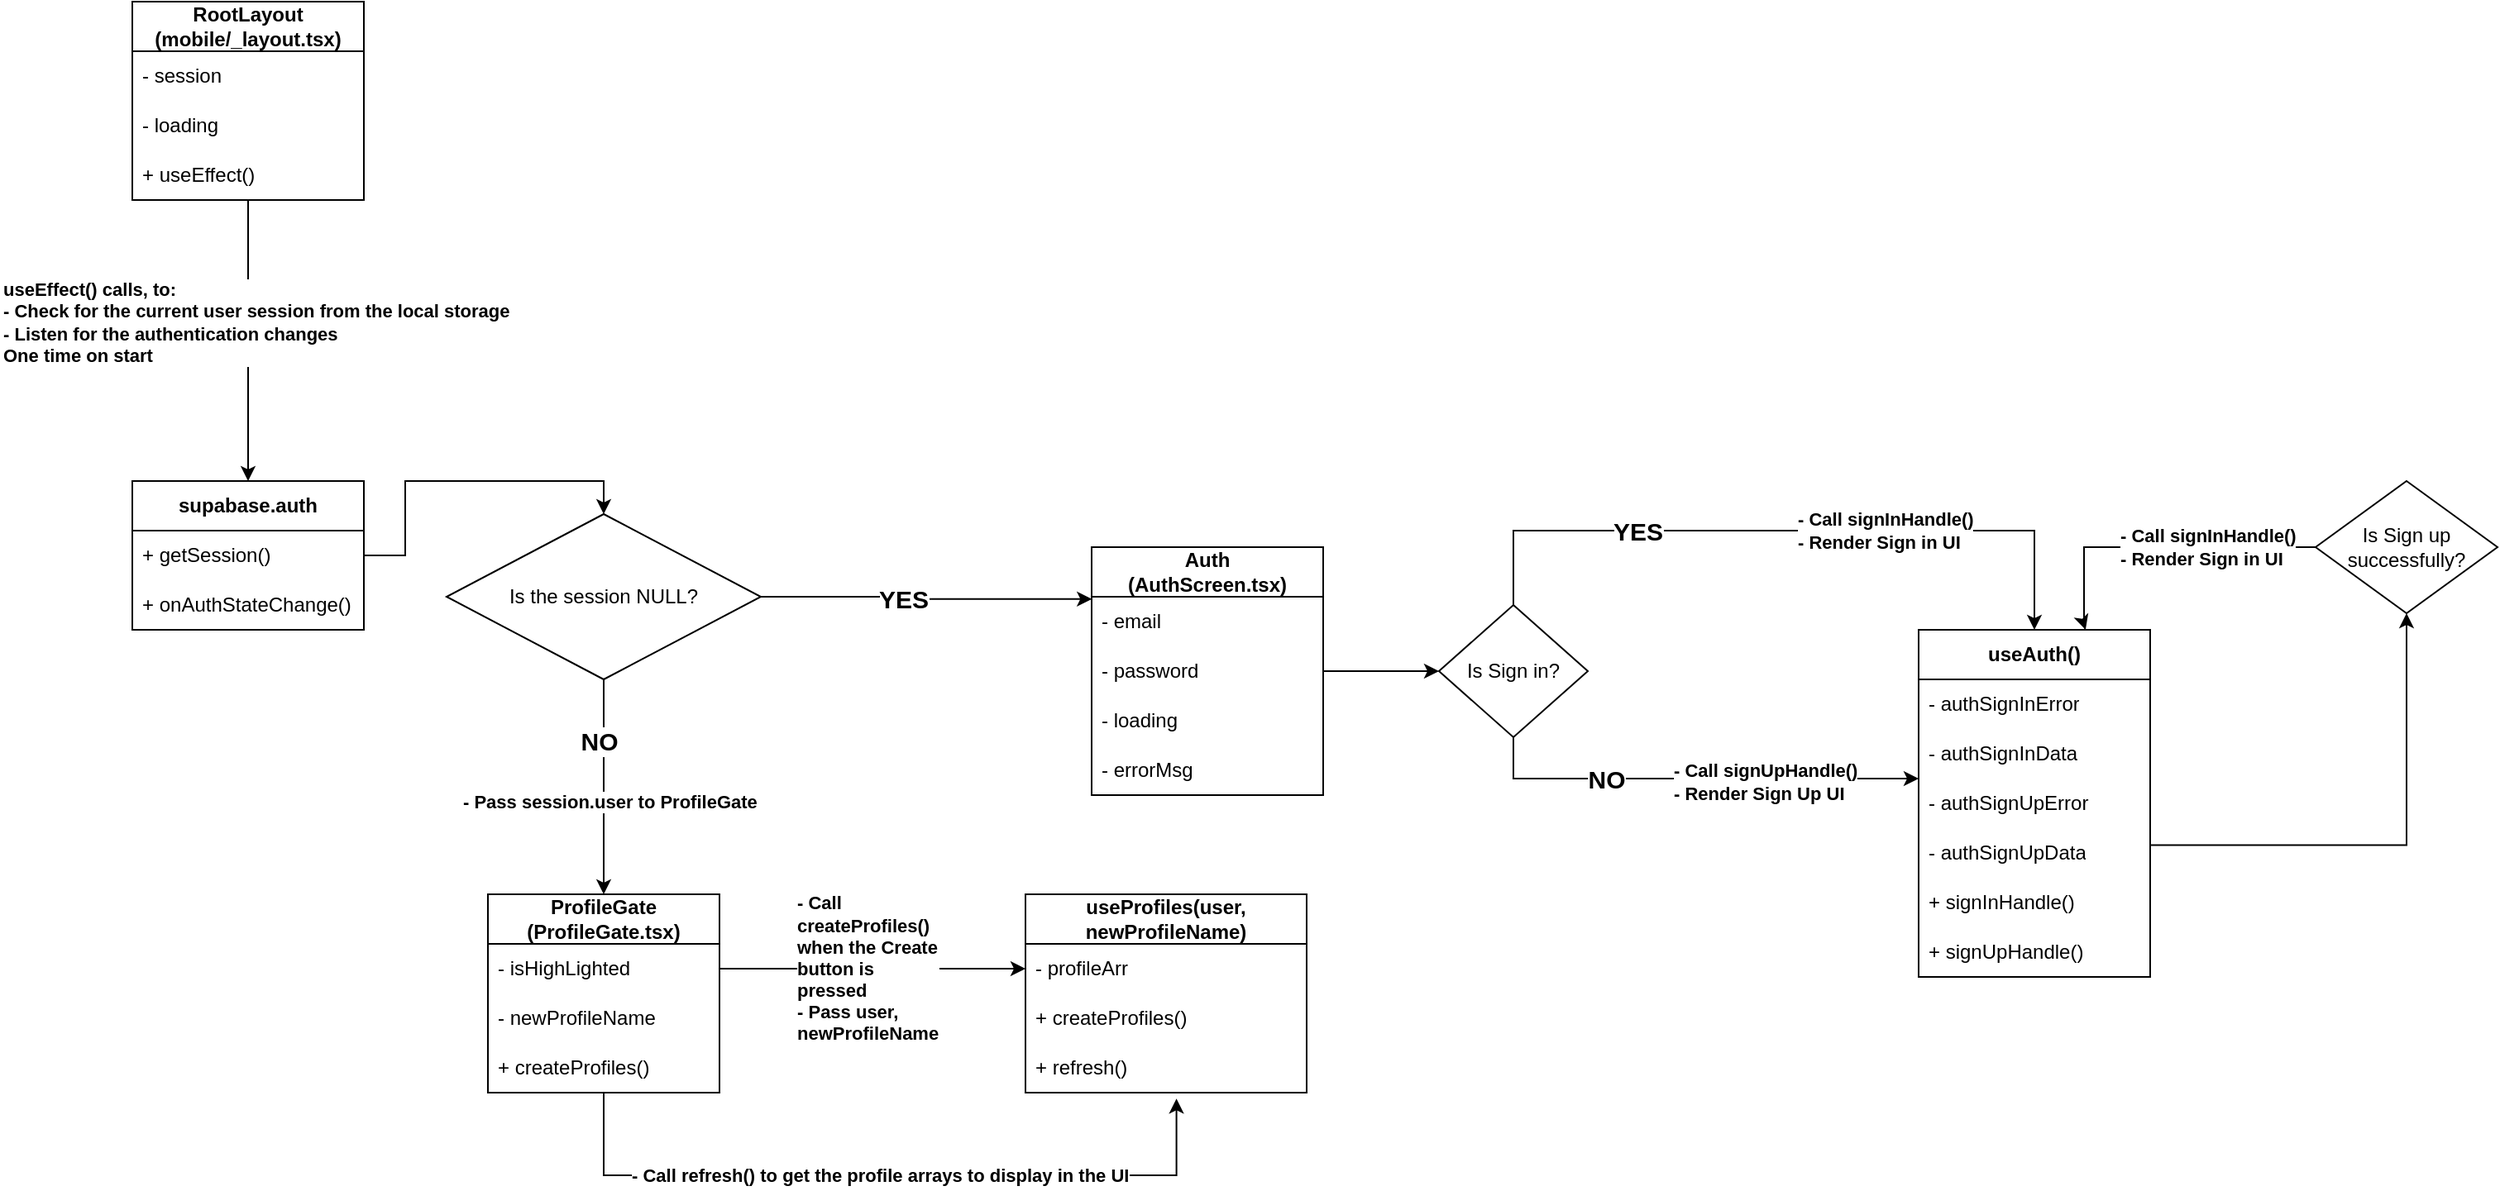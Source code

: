 <mxfile version="28.0.6" pages="2">
  <diagram name="UML Class Diagram" id="nFiH9V4HMwu1DOd0Ung1">
    <mxGraphModel dx="698" dy="756" grid="1" gridSize="10" guides="1" tooltips="1" connect="1" arrows="1" fold="1" page="1" pageScale="1" pageWidth="850" pageHeight="1100" math="0" shadow="0">
      <root>
        <mxCell id="0" />
        <mxCell id="1" parent="0" />
        <mxCell id="eudkxECieCfS1o3uUdhF-7" style="edgeStyle=orthogonalEdgeStyle;rounded=0;orthogonalLoop=1;jettySize=auto;html=1;" parent="1" source="5kL66GatBy4QELhhgdsX-1" target="eudkxECieCfS1o3uUdhF-3" edge="1">
          <mxGeometry relative="1" as="geometry" />
        </mxCell>
        <mxCell id="eudkxECieCfS1o3uUdhF-8" value="&lt;b&gt;useEffect() calls, to:&lt;/b&gt;&lt;div&gt;&lt;b&gt;- Check for the current user session from the local storage&lt;/b&gt;&lt;/div&gt;&lt;div&gt;&lt;b&gt;- Listen for the authentication changes&lt;/b&gt;&lt;/div&gt;&lt;div&gt;&lt;b&gt;One time on start&lt;/b&gt;&lt;/div&gt;" style="edgeLabel;html=1;align=left;verticalAlign=middle;resizable=0;points=[];" parent="eudkxECieCfS1o3uUdhF-7" vertex="1" connectable="0">
          <mxGeometry x="-0.126" y="-2" relative="1" as="geometry">
            <mxPoint x="-148" y="-1" as="offset" />
          </mxGeometry>
        </mxCell>
        <mxCell id="5kL66GatBy4QELhhgdsX-1" value="RootLayout&lt;div&gt;(mobile/_layout.tsx)&lt;/div&gt;" style="swimlane;fontStyle=1;childLayout=stackLayout;horizontal=1;startSize=30;horizontalStack=0;resizeParent=1;resizeParentMax=0;resizeLast=0;collapsible=1;marginBottom=0;whiteSpace=wrap;html=1;" parent="1" vertex="1">
          <mxGeometry x="270" y="160" width="140" height="120" as="geometry" />
        </mxCell>
        <mxCell id="5kL66GatBy4QELhhgdsX-2" value="- session" style="text;strokeColor=none;fillColor=none;align=left;verticalAlign=middle;spacingLeft=4;spacingRight=4;overflow=hidden;points=[[0,0.5],[1,0.5]];portConstraint=eastwest;rotatable=0;whiteSpace=wrap;html=1;" parent="5kL66GatBy4QELhhgdsX-1" vertex="1">
          <mxGeometry y="30" width="140" height="30" as="geometry" />
        </mxCell>
        <mxCell id="ZPwgUJczgAXjRSvhkvsr-1" value="- loading" style="text;strokeColor=none;fillColor=none;align=left;verticalAlign=middle;spacingLeft=4;spacingRight=4;overflow=hidden;points=[[0,0.5],[1,0.5]];portConstraint=eastwest;rotatable=0;whiteSpace=wrap;html=1;" parent="5kL66GatBy4QELhhgdsX-1" vertex="1">
          <mxGeometry y="60" width="140" height="30" as="geometry" />
        </mxCell>
        <mxCell id="eudkxECieCfS1o3uUdhF-9" value="+ useEffect()" style="text;strokeColor=none;fillColor=none;align=left;verticalAlign=middle;spacingLeft=4;spacingRight=4;overflow=hidden;points=[[0,0.5],[1,0.5]];portConstraint=eastwest;rotatable=0;whiteSpace=wrap;html=1;" parent="5kL66GatBy4QELhhgdsX-1" vertex="1">
          <mxGeometry y="90" width="140" height="30" as="geometry" />
        </mxCell>
        <mxCell id="ZPwgUJczgAXjRSvhkvsr-6" value="Auth&lt;div&gt;(AuthScreen.tsx)&lt;/div&gt;" style="swimlane;fontStyle=1;childLayout=stackLayout;horizontal=1;startSize=30;horizontalStack=0;resizeParent=1;resizeParentMax=0;resizeLast=0;collapsible=1;marginBottom=0;whiteSpace=wrap;html=1;" parent="1" vertex="1">
          <mxGeometry x="850" y="490" width="140" height="150" as="geometry" />
        </mxCell>
        <mxCell id="ZPwgUJczgAXjRSvhkvsr-7" value="- email" style="text;strokeColor=none;fillColor=none;align=left;verticalAlign=middle;spacingLeft=4;spacingRight=4;overflow=hidden;points=[[0,0.5],[1,0.5]];portConstraint=eastwest;rotatable=0;whiteSpace=wrap;html=1;" parent="ZPwgUJczgAXjRSvhkvsr-6" vertex="1">
          <mxGeometry y="30" width="140" height="30" as="geometry" />
        </mxCell>
        <mxCell id="ZPwgUJczgAXjRSvhkvsr-8" value="- password" style="text;strokeColor=none;fillColor=none;align=left;verticalAlign=middle;spacingLeft=4;spacingRight=4;overflow=hidden;points=[[0,0.5],[1,0.5]];portConstraint=eastwest;rotatable=0;whiteSpace=wrap;html=1;" parent="ZPwgUJczgAXjRSvhkvsr-6" vertex="1">
          <mxGeometry y="60" width="140" height="30" as="geometry" />
        </mxCell>
        <mxCell id="ZPwgUJczgAXjRSvhkvsr-9" value="- loading" style="text;strokeColor=none;fillColor=none;align=left;verticalAlign=middle;spacingLeft=4;spacingRight=4;overflow=hidden;points=[[0,0.5],[1,0.5]];portConstraint=eastwest;rotatable=0;whiteSpace=wrap;html=1;" parent="ZPwgUJczgAXjRSvhkvsr-6" vertex="1">
          <mxGeometry y="90" width="140" height="30" as="geometry" />
        </mxCell>
        <mxCell id="ZPwgUJczgAXjRSvhkvsr-13" value="- errorMsg" style="text;strokeColor=none;fillColor=none;align=left;verticalAlign=middle;spacingLeft=4;spacingRight=4;overflow=hidden;points=[[0,0.5],[1,0.5]];portConstraint=eastwest;rotatable=0;whiteSpace=wrap;html=1;" parent="ZPwgUJczgAXjRSvhkvsr-6" vertex="1">
          <mxGeometry y="120" width="140" height="30" as="geometry" />
        </mxCell>
        <mxCell id="eudkxECieCfS1o3uUdhF-11" style="edgeStyle=orthogonalEdgeStyle;rounded=0;orthogonalLoop=1;jettySize=auto;html=1;entryX=0.5;entryY=0;entryDx=0;entryDy=0;" parent="1" source="eudkxECieCfS1o3uUdhF-3" target="eudkxECieCfS1o3uUdhF-10" edge="1">
          <mxGeometry relative="1" as="geometry" />
        </mxCell>
        <mxCell id="eudkxECieCfS1o3uUdhF-3" value="supabase.auth" style="swimlane;fontStyle=1;childLayout=stackLayout;horizontal=1;startSize=30;horizontalStack=0;resizeParent=1;resizeParentMax=0;resizeLast=0;collapsible=1;marginBottom=0;whiteSpace=wrap;html=1;" parent="1" vertex="1">
          <mxGeometry x="270" y="450" width="140" height="90" as="geometry" />
        </mxCell>
        <mxCell id="eudkxECieCfS1o3uUdhF-4" value="+ getSession()" style="text;strokeColor=none;fillColor=none;align=left;verticalAlign=middle;spacingLeft=4;spacingRight=4;overflow=hidden;points=[[0,0.5],[1,0.5]];portConstraint=eastwest;rotatable=0;whiteSpace=wrap;html=1;" parent="eudkxECieCfS1o3uUdhF-3" vertex="1">
          <mxGeometry y="30" width="140" height="30" as="geometry" />
        </mxCell>
        <mxCell id="eudkxECieCfS1o3uUdhF-5" value="+ onAuthStateChange()" style="text;strokeColor=none;fillColor=none;align=left;verticalAlign=middle;spacingLeft=4;spacingRight=4;overflow=hidden;points=[[0,0.5],[1,0.5]];portConstraint=eastwest;rotatable=0;whiteSpace=wrap;html=1;" parent="eudkxECieCfS1o3uUdhF-3" vertex="1">
          <mxGeometry y="60" width="140" height="30" as="geometry" />
        </mxCell>
        <mxCell id="eudkxECieCfS1o3uUdhF-14" style="edgeStyle=orthogonalEdgeStyle;rounded=0;orthogonalLoop=1;jettySize=auto;html=1;entryX=0.5;entryY=0;entryDx=0;entryDy=0;" parent="1" source="eudkxECieCfS1o3uUdhF-10" target="eudkxECieCfS1o3uUdhF-45" edge="1">
          <mxGeometry relative="1" as="geometry">
            <mxPoint x="557.5" y="670" as="targetPoint" />
            <Array as="points">
              <mxPoint x="555" y="690" />
            </Array>
          </mxGeometry>
        </mxCell>
        <mxCell id="eudkxECieCfS1o3uUdhF-15" value="NO" style="edgeLabel;html=1;align=center;verticalAlign=middle;resizable=0;points=[];fontStyle=1;fontSize=15;" parent="eudkxECieCfS1o3uUdhF-14" vertex="1" connectable="0">
          <mxGeometry x="0.109" y="-5" relative="1" as="geometry">
            <mxPoint x="2" y="-35" as="offset" />
          </mxGeometry>
        </mxCell>
        <mxCell id="eudkxECieCfS1o3uUdhF-44" value="- Pass session.user to ProfileGate" style="edgeLabel;html=1;align=left;verticalAlign=middle;resizable=0;points=[];fontStyle=1" parent="eudkxECieCfS1o3uUdhF-14" vertex="1" connectable="0">
          <mxGeometry x="0.289" y="-1" relative="1" as="geometry">
            <mxPoint x="-86" y="-10" as="offset" />
          </mxGeometry>
        </mxCell>
        <mxCell id="eudkxECieCfS1o3uUdhF-10" value="Is the session NULL?" style="rhombus;whiteSpace=wrap;html=1;" parent="1" vertex="1">
          <mxGeometry x="460" y="470" width="190" height="100" as="geometry" />
        </mxCell>
        <mxCell id="eudkxECieCfS1o3uUdhF-12" style="edgeStyle=orthogonalEdgeStyle;rounded=0;orthogonalLoop=1;jettySize=auto;html=1;entryX=0.001;entryY=0.047;entryDx=0;entryDy=0;entryPerimeter=0;" parent="1" source="eudkxECieCfS1o3uUdhF-10" target="ZPwgUJczgAXjRSvhkvsr-7" edge="1">
          <mxGeometry relative="1" as="geometry">
            <Array as="points">
              <mxPoint x="750" y="520" />
              <mxPoint x="750" y="521" />
            </Array>
          </mxGeometry>
        </mxCell>
        <mxCell id="eudkxECieCfS1o3uUdhF-13" value="YES" style="edgeLabel;html=1;align=center;verticalAlign=middle;resizable=0;points=[];fontStyle=1;fontSize=15;" parent="eudkxECieCfS1o3uUdhF-12" vertex="1" connectable="0">
          <mxGeometry x="-0.149" y="-1" relative="1" as="geometry">
            <mxPoint as="offset" />
          </mxGeometry>
        </mxCell>
        <mxCell id="eudkxECieCfS1o3uUdhF-22" value="useAuth()" style="swimlane;fontStyle=1;childLayout=stackLayout;horizontal=1;startSize=30;horizontalStack=0;resizeParent=1;resizeParentMax=0;resizeLast=0;collapsible=1;marginBottom=0;whiteSpace=wrap;html=1;" parent="1" vertex="1">
          <mxGeometry x="1350" y="540" width="140" height="210" as="geometry" />
        </mxCell>
        <mxCell id="eudkxECieCfS1o3uUdhF-23" value="- authSignInError" style="text;strokeColor=none;fillColor=none;align=left;verticalAlign=middle;spacingLeft=4;spacingRight=4;overflow=hidden;points=[[0,0.5],[1,0.5]];portConstraint=eastwest;rotatable=0;whiteSpace=wrap;html=1;" parent="eudkxECieCfS1o3uUdhF-22" vertex="1">
          <mxGeometry y="30" width="140" height="30" as="geometry" />
        </mxCell>
        <mxCell id="eudkxECieCfS1o3uUdhF-24" value="- authSignInData" style="text;strokeColor=none;fillColor=none;align=left;verticalAlign=middle;spacingLeft=4;spacingRight=4;overflow=hidden;points=[[0,0.5],[1,0.5]];portConstraint=eastwest;rotatable=0;whiteSpace=wrap;html=1;" parent="eudkxECieCfS1o3uUdhF-22" vertex="1">
          <mxGeometry y="60" width="140" height="30" as="geometry" />
        </mxCell>
        <mxCell id="eudkxECieCfS1o3uUdhF-26" value="- authSignUpError" style="text;strokeColor=none;fillColor=none;align=left;verticalAlign=middle;spacingLeft=4;spacingRight=4;overflow=hidden;points=[[0,0.5],[1,0.5]];portConstraint=eastwest;rotatable=0;whiteSpace=wrap;html=1;" parent="eudkxECieCfS1o3uUdhF-22" vertex="1">
          <mxGeometry y="90" width="140" height="30" as="geometry" />
        </mxCell>
        <mxCell id="eudkxECieCfS1o3uUdhF-27" value="- authSignUpData" style="text;strokeColor=none;fillColor=none;align=left;verticalAlign=middle;spacingLeft=4;spacingRight=4;overflow=hidden;points=[[0,0.5],[1,0.5]];portConstraint=eastwest;rotatable=0;whiteSpace=wrap;html=1;" parent="eudkxECieCfS1o3uUdhF-22" vertex="1">
          <mxGeometry y="120" width="140" height="30" as="geometry" />
        </mxCell>
        <mxCell id="eudkxECieCfS1o3uUdhF-28" value="+ signInHandle()" style="text;strokeColor=none;fillColor=none;align=left;verticalAlign=middle;spacingLeft=4;spacingRight=4;overflow=hidden;points=[[0,0.5],[1,0.5]];portConstraint=eastwest;rotatable=0;whiteSpace=wrap;html=1;" parent="eudkxECieCfS1o3uUdhF-22" vertex="1">
          <mxGeometry y="150" width="140" height="30" as="geometry" />
        </mxCell>
        <mxCell id="eudkxECieCfS1o3uUdhF-29" value="+ signUpHandle()" style="text;strokeColor=none;fillColor=none;align=left;verticalAlign=middle;spacingLeft=4;spacingRight=4;overflow=hidden;points=[[0,0.5],[1,0.5]];portConstraint=eastwest;rotatable=0;whiteSpace=wrap;html=1;" parent="eudkxECieCfS1o3uUdhF-22" vertex="1">
          <mxGeometry y="180" width="140" height="30" as="geometry" />
        </mxCell>
        <mxCell id="eudkxECieCfS1o3uUdhF-32" style="edgeStyle=orthogonalEdgeStyle;rounded=0;orthogonalLoop=1;jettySize=auto;html=1;entryX=0.5;entryY=0;entryDx=0;entryDy=0;exitX=0.5;exitY=0;exitDx=0;exitDy=0;" parent="1" source="eudkxECieCfS1o3uUdhF-40" target="eudkxECieCfS1o3uUdhF-22" edge="1">
          <mxGeometry relative="1" as="geometry">
            <mxPoint x="1355" y="515" as="sourcePoint" />
            <Array as="points">
              <mxPoint x="1105" y="480" />
              <mxPoint x="1420" y="480" />
            </Array>
          </mxGeometry>
        </mxCell>
        <mxCell id="eudkxECieCfS1o3uUdhF-34" value="&lt;b&gt;&lt;font style=&quot;font-size: 15px;&quot;&gt;YES&lt;/font&gt;&lt;/b&gt;" style="edgeLabel;html=1;align=center;verticalAlign=middle;resizable=0;points=[];" parent="eudkxECieCfS1o3uUdhF-32" vertex="1" connectable="0">
          <mxGeometry x="-0.167" y="-4" relative="1" as="geometry">
            <mxPoint x="-55" y="-4" as="offset" />
          </mxGeometry>
        </mxCell>
        <mxCell id="eudkxECieCfS1o3uUdhF-38" value="&lt;b&gt;- Call signInHandle()&lt;/b&gt;&lt;div&gt;&lt;b&gt;- Render Sign in UI&lt;/b&gt;&lt;/div&gt;" style="edgeLabel;html=1;align=left;verticalAlign=middle;resizable=0;points=[];" parent="eudkxECieCfS1o3uUdhF-32" vertex="1" connectable="0">
          <mxGeometry x="0.61" y="3" relative="1" as="geometry">
            <mxPoint x="-123" y="3" as="offset" />
          </mxGeometry>
        </mxCell>
        <mxCell id="eudkxECieCfS1o3uUdhF-33" style="edgeStyle=orthogonalEdgeStyle;rounded=0;orthogonalLoop=1;jettySize=auto;html=1;exitX=0.5;exitY=1;exitDx=0;exitDy=0;" parent="1" source="eudkxECieCfS1o3uUdhF-40" edge="1">
          <mxGeometry relative="1" as="geometry">
            <mxPoint x="1355" y="615" as="sourcePoint" />
            <mxPoint x="1350" y="630" as="targetPoint" />
            <Array as="points">
              <mxPoint x="1105" y="630" />
              <mxPoint x="1350" y="630" />
            </Array>
          </mxGeometry>
        </mxCell>
        <mxCell id="eudkxECieCfS1o3uUdhF-37" value="NO" style="edgeLabel;html=1;align=center;verticalAlign=middle;resizable=0;points=[];fontSize=15;fontStyle=1" parent="eudkxECieCfS1o3uUdhF-33" vertex="1" connectable="0">
          <mxGeometry x="0.248" relative="1" as="geometry">
            <mxPoint x="-88" as="offset" />
          </mxGeometry>
        </mxCell>
        <mxCell id="eudkxECieCfS1o3uUdhF-41" value="- Call signUpHandle()&lt;div&gt;- Render Sign Up UI&lt;/div&gt;" style="edgeLabel;html=1;align=left;verticalAlign=middle;resizable=0;points=[];fontStyle=1" parent="eudkxECieCfS1o3uUdhF-33" vertex="1" connectable="0">
          <mxGeometry x="-0.015" y="-2" relative="1" as="geometry">
            <mxPoint x="-13" as="offset" />
          </mxGeometry>
        </mxCell>
        <mxCell id="eudkxECieCfS1o3uUdhF-31" style="edgeStyle=orthogonalEdgeStyle;rounded=0;orthogonalLoop=1;jettySize=auto;html=1;entryX=0;entryY=0.5;entryDx=0;entryDy=0;" parent="1" source="ZPwgUJczgAXjRSvhkvsr-8" target="eudkxECieCfS1o3uUdhF-40" edge="1">
          <mxGeometry relative="1" as="geometry">
            <mxPoint x="1060" y="565" as="targetPoint" />
          </mxGeometry>
        </mxCell>
        <mxCell id="eudkxECieCfS1o3uUdhF-40" value="Is Sign in?" style="rhombus;whiteSpace=wrap;html=1;" parent="1" vertex="1">
          <mxGeometry x="1060" y="525" width="90" height="80" as="geometry" />
        </mxCell>
        <mxCell id="eudkxECieCfS1o3uUdhF-45" value="ProfileGate&lt;div&gt;(ProfileGate.tsx)&lt;/div&gt;" style="swimlane;fontStyle=1;childLayout=stackLayout;horizontal=1;startSize=30;horizontalStack=0;resizeParent=1;resizeParentMax=0;resizeLast=0;collapsible=1;marginBottom=0;whiteSpace=wrap;html=1;" parent="1" vertex="1">
          <mxGeometry x="485" y="700" width="140" height="120" as="geometry" />
        </mxCell>
        <mxCell id="eudkxECieCfS1o3uUdhF-46" value="- isHighLighted" style="text;strokeColor=none;fillColor=none;align=left;verticalAlign=middle;spacingLeft=4;spacingRight=4;overflow=hidden;points=[[0,0.5],[1,0.5]];portConstraint=eastwest;rotatable=0;whiteSpace=wrap;html=1;" parent="eudkxECieCfS1o3uUdhF-45" vertex="1">
          <mxGeometry y="30" width="140" height="30" as="geometry" />
        </mxCell>
        <mxCell id="eudkxECieCfS1o3uUdhF-47" value="- newProfileName" style="text;strokeColor=none;fillColor=none;align=left;verticalAlign=middle;spacingLeft=4;spacingRight=4;overflow=hidden;points=[[0,0.5],[1,0.5]];portConstraint=eastwest;rotatable=0;whiteSpace=wrap;html=1;" parent="eudkxECieCfS1o3uUdhF-45" vertex="1">
          <mxGeometry y="60" width="140" height="30" as="geometry" />
        </mxCell>
        <mxCell id="eudkxECieCfS1o3uUdhF-48" value="+ createProfiles()" style="text;strokeColor=none;fillColor=none;align=left;verticalAlign=middle;spacingLeft=4;spacingRight=4;overflow=hidden;points=[[0,0.5],[1,0.5]];portConstraint=eastwest;rotatable=0;whiteSpace=wrap;html=1;" parent="eudkxECieCfS1o3uUdhF-45" vertex="1">
          <mxGeometry y="90" width="140" height="30" as="geometry" />
        </mxCell>
        <mxCell id="eudkxECieCfS1o3uUdhF-49" value="useProfiles(user, newProfileName)" style="swimlane;fontStyle=1;childLayout=stackLayout;horizontal=1;startSize=30;horizontalStack=0;resizeParent=1;resizeParentMax=0;resizeLast=0;collapsible=1;marginBottom=0;whiteSpace=wrap;html=1;" parent="1" vertex="1">
          <mxGeometry x="810" y="700" width="170" height="120" as="geometry" />
        </mxCell>
        <mxCell id="bB4E4RR8OdKU1POEHprP-2" value="- profileArr" style="text;strokeColor=none;fillColor=none;align=left;verticalAlign=middle;spacingLeft=4;spacingRight=4;overflow=hidden;points=[[0,0.5],[1,0.5]];portConstraint=eastwest;rotatable=0;whiteSpace=wrap;html=1;" vertex="1" parent="eudkxECieCfS1o3uUdhF-49">
          <mxGeometry y="30" width="170" height="30" as="geometry" />
        </mxCell>
        <mxCell id="eudkxECieCfS1o3uUdhF-52" value="+ createProfiles()" style="text;strokeColor=none;fillColor=none;align=left;verticalAlign=middle;spacingLeft=4;spacingRight=4;overflow=hidden;points=[[0,0.5],[1,0.5]];portConstraint=eastwest;rotatable=0;whiteSpace=wrap;html=1;" parent="eudkxECieCfS1o3uUdhF-49" vertex="1">
          <mxGeometry y="60" width="170" height="30" as="geometry" />
        </mxCell>
        <mxCell id="bB4E4RR8OdKU1POEHprP-8" value="+ refresh()" style="text;strokeColor=none;fillColor=none;align=left;verticalAlign=middle;spacingLeft=4;spacingRight=4;overflow=hidden;points=[[0,0.5],[1,0.5]];portConstraint=eastwest;rotatable=0;whiteSpace=wrap;html=1;" vertex="1" parent="eudkxECieCfS1o3uUdhF-49">
          <mxGeometry y="90" width="170" height="30" as="geometry" />
        </mxCell>
        <mxCell id="eudkxECieCfS1o3uUdhF-53" style="edgeStyle=orthogonalEdgeStyle;rounded=0;orthogonalLoop=1;jettySize=auto;html=1;entryX=0;entryY=0.5;entryDx=0;entryDy=0;" parent="1" source="eudkxECieCfS1o3uUdhF-46" edge="1">
          <mxGeometry relative="1" as="geometry">
            <mxPoint x="810" y="745" as="targetPoint" />
          </mxGeometry>
        </mxCell>
        <mxCell id="eudkxECieCfS1o3uUdhF-54" value="&lt;b&gt;- Call createProfiles() when the Create button is pressed&lt;/b&gt;&lt;div&gt;&lt;b&gt;- P&lt;/b&gt;&lt;b style=&quot;background-color: light-dark(#ffffff, var(--ge-dark-color, #121212)); color: light-dark(rgb(0, 0, 0), rgb(255, 255, 255));&quot;&gt;ass user, newProfileName&lt;/b&gt;&lt;/div&gt;" style="edgeLabel;html=1;align=left;verticalAlign=middle;resizable=0;points=[];whiteSpace=wrap;" parent="eudkxECieCfS1o3uUdhF-53" vertex="1" connectable="0">
          <mxGeometry x="-0.073" y="2" relative="1" as="geometry">
            <mxPoint x="-41" y="2" as="offset" />
          </mxGeometry>
        </mxCell>
        <mxCell id="eudkxECieCfS1o3uUdhF-63" style="edgeStyle=orthogonalEdgeStyle;rounded=0;orthogonalLoop=1;jettySize=auto;html=1;entryX=0.721;entryY=0;entryDx=0;entryDy=0;entryPerimeter=0;exitX=0;exitY=0.5;exitDx=0;exitDy=0;" parent="1" source="eudkxECieCfS1o3uUdhF-60" target="eudkxECieCfS1o3uUdhF-22" edge="1">
          <mxGeometry relative="1" as="geometry">
            <mxPoint x="1560" y="360" as="targetPoint" />
            <Array as="points">
              <mxPoint x="1450" y="490" />
              <mxPoint x="1450" y="537" />
              <mxPoint x="1451" y="537" />
            </Array>
          </mxGeometry>
        </mxCell>
        <mxCell id="eudkxECieCfS1o3uUdhF-60" value="Is Sign up successfully?" style="rhombus;whiteSpace=wrap;html=1;" parent="1" vertex="1">
          <mxGeometry x="1590" y="450" width="110" height="80" as="geometry" />
        </mxCell>
        <mxCell id="eudkxECieCfS1o3uUdhF-61" style="edgeStyle=orthogonalEdgeStyle;rounded=0;orthogonalLoop=1;jettySize=auto;html=1;exitX=1.001;exitY=0.34;exitDx=0;exitDy=0;exitPerimeter=0;" parent="1" source="eudkxECieCfS1o3uUdhF-27" target="eudkxECieCfS1o3uUdhF-60" edge="1">
          <mxGeometry relative="1" as="geometry">
            <mxPoint x="1550" y="610" as="targetPoint" />
            <Array as="points" />
          </mxGeometry>
        </mxCell>
        <mxCell id="eudkxECieCfS1o3uUdhF-65" value="&lt;b&gt;- Call signInHandle()&lt;/b&gt;&lt;div&gt;&lt;b&gt;- Render Sign in UI&lt;/b&gt;&lt;/div&gt;" style="edgeLabel;html=1;align=left;verticalAlign=middle;resizable=0;points=[];textShadow=0;" parent="1" vertex="1" connectable="0">
          <mxGeometry x="1470" y="490" as="geometry" />
        </mxCell>
        <mxCell id="bB4E4RR8OdKU1POEHprP-11" style="edgeStyle=orthogonalEdgeStyle;rounded=0;orthogonalLoop=1;jettySize=auto;html=1;entryX=0.537;entryY=1.122;entryDx=0;entryDy=0;entryPerimeter=0;" edge="1" parent="1" source="eudkxECieCfS1o3uUdhF-45" target="bB4E4RR8OdKU1POEHprP-8">
          <mxGeometry relative="1" as="geometry">
            <Array as="points">
              <mxPoint x="555" y="870" />
              <mxPoint x="901" y="870" />
            </Array>
          </mxGeometry>
        </mxCell>
        <mxCell id="bB4E4RR8OdKU1POEHprP-12" value="&lt;b&gt;- Call refresh() to get the profile arrays to display in the UI&lt;/b&gt;" style="edgeLabel;html=1;align=left;verticalAlign=middle;resizable=0;points=[];" vertex="1" connectable="0" parent="bB4E4RR8OdKU1POEHprP-11">
          <mxGeometry x="-0.035" relative="1" as="geometry">
            <mxPoint x="-149" as="offset" />
          </mxGeometry>
        </mxCell>
      </root>
    </mxGraphModel>
  </diagram>
  <diagram id="Lr7X0p0R8ZcS1KJXncvV" name="Workflow">
    <mxGraphModel dx="793" dy="639" grid="1" gridSize="10" guides="1" tooltips="1" connect="1" arrows="1" fold="1" page="1" pageScale="1" pageWidth="850" pageHeight="1100" math="0" shadow="0">
      <root>
        <mxCell id="0" />
        <mxCell id="1" parent="0" />
      </root>
    </mxGraphModel>
  </diagram>
</mxfile>
